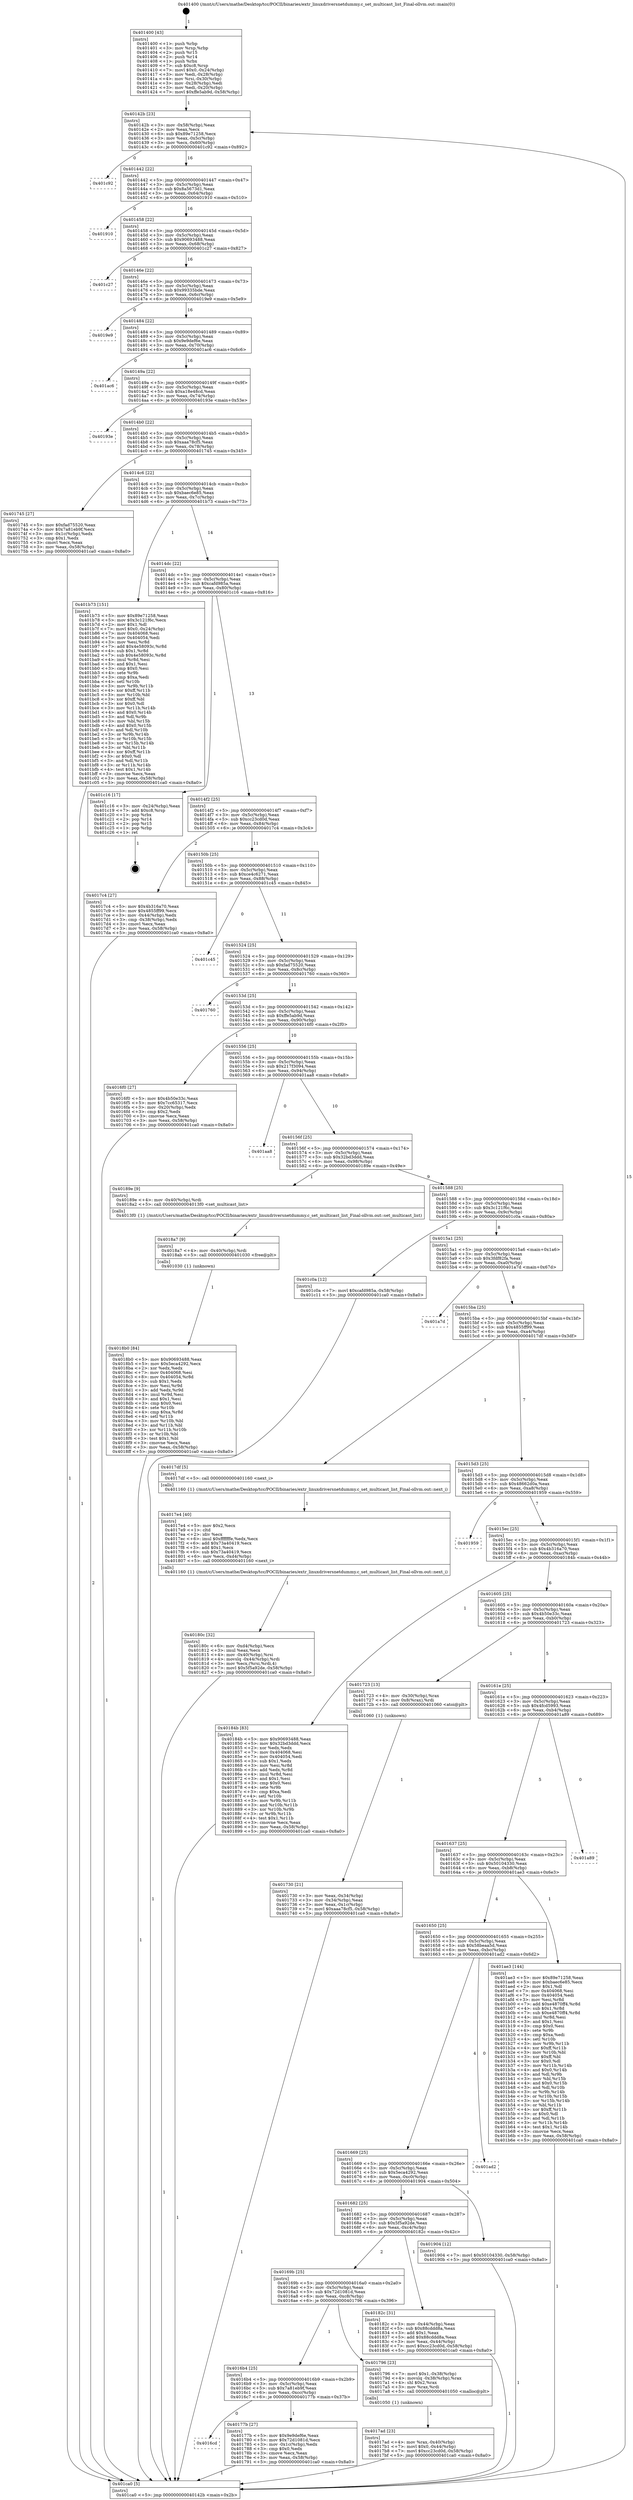 digraph "0x401400" {
  label = "0x401400 (/mnt/c/Users/mathe/Desktop/tcc/POCII/binaries/extr_linuxdriversnetdummy.c_set_multicast_list_Final-ollvm.out::main(0))"
  labelloc = "t"
  node[shape=record]

  Entry [label="",width=0.3,height=0.3,shape=circle,fillcolor=black,style=filled]
  "0x40142b" [label="{
     0x40142b [23]\l
     | [instrs]\l
     &nbsp;&nbsp;0x40142b \<+3\>: mov -0x58(%rbp),%eax\l
     &nbsp;&nbsp;0x40142e \<+2\>: mov %eax,%ecx\l
     &nbsp;&nbsp;0x401430 \<+6\>: sub $0x89e71258,%ecx\l
     &nbsp;&nbsp;0x401436 \<+3\>: mov %eax,-0x5c(%rbp)\l
     &nbsp;&nbsp;0x401439 \<+3\>: mov %ecx,-0x60(%rbp)\l
     &nbsp;&nbsp;0x40143c \<+6\>: je 0000000000401c92 \<main+0x892\>\l
  }"]
  "0x401c92" [label="{
     0x401c92\l
  }", style=dashed]
  "0x401442" [label="{
     0x401442 [22]\l
     | [instrs]\l
     &nbsp;&nbsp;0x401442 \<+5\>: jmp 0000000000401447 \<main+0x47\>\l
     &nbsp;&nbsp;0x401447 \<+3\>: mov -0x5c(%rbp),%eax\l
     &nbsp;&nbsp;0x40144a \<+5\>: sub $0x8a5673d1,%eax\l
     &nbsp;&nbsp;0x40144f \<+3\>: mov %eax,-0x64(%rbp)\l
     &nbsp;&nbsp;0x401452 \<+6\>: je 0000000000401910 \<main+0x510\>\l
  }"]
  Exit [label="",width=0.3,height=0.3,shape=circle,fillcolor=black,style=filled,peripheries=2]
  "0x401910" [label="{
     0x401910\l
  }", style=dashed]
  "0x401458" [label="{
     0x401458 [22]\l
     | [instrs]\l
     &nbsp;&nbsp;0x401458 \<+5\>: jmp 000000000040145d \<main+0x5d\>\l
     &nbsp;&nbsp;0x40145d \<+3\>: mov -0x5c(%rbp),%eax\l
     &nbsp;&nbsp;0x401460 \<+5\>: sub $0x90693488,%eax\l
     &nbsp;&nbsp;0x401465 \<+3\>: mov %eax,-0x68(%rbp)\l
     &nbsp;&nbsp;0x401468 \<+6\>: je 0000000000401c27 \<main+0x827\>\l
  }"]
  "0x4018b0" [label="{
     0x4018b0 [84]\l
     | [instrs]\l
     &nbsp;&nbsp;0x4018b0 \<+5\>: mov $0x90693488,%eax\l
     &nbsp;&nbsp;0x4018b5 \<+5\>: mov $0x5eca4292,%ecx\l
     &nbsp;&nbsp;0x4018ba \<+2\>: xor %edx,%edx\l
     &nbsp;&nbsp;0x4018bc \<+7\>: mov 0x404068,%esi\l
     &nbsp;&nbsp;0x4018c3 \<+8\>: mov 0x404054,%r8d\l
     &nbsp;&nbsp;0x4018cb \<+3\>: sub $0x1,%edx\l
     &nbsp;&nbsp;0x4018ce \<+3\>: mov %esi,%r9d\l
     &nbsp;&nbsp;0x4018d1 \<+3\>: add %edx,%r9d\l
     &nbsp;&nbsp;0x4018d4 \<+4\>: imul %r9d,%esi\l
     &nbsp;&nbsp;0x4018d8 \<+3\>: and $0x1,%esi\l
     &nbsp;&nbsp;0x4018db \<+3\>: cmp $0x0,%esi\l
     &nbsp;&nbsp;0x4018de \<+4\>: sete %r10b\l
     &nbsp;&nbsp;0x4018e2 \<+4\>: cmp $0xa,%r8d\l
     &nbsp;&nbsp;0x4018e6 \<+4\>: setl %r11b\l
     &nbsp;&nbsp;0x4018ea \<+3\>: mov %r10b,%bl\l
     &nbsp;&nbsp;0x4018ed \<+3\>: and %r11b,%bl\l
     &nbsp;&nbsp;0x4018f0 \<+3\>: xor %r11b,%r10b\l
     &nbsp;&nbsp;0x4018f3 \<+3\>: or %r10b,%bl\l
     &nbsp;&nbsp;0x4018f6 \<+3\>: test $0x1,%bl\l
     &nbsp;&nbsp;0x4018f9 \<+3\>: cmovne %ecx,%eax\l
     &nbsp;&nbsp;0x4018fc \<+3\>: mov %eax,-0x58(%rbp)\l
     &nbsp;&nbsp;0x4018ff \<+5\>: jmp 0000000000401ca0 \<main+0x8a0\>\l
  }"]
  "0x401c27" [label="{
     0x401c27\l
  }", style=dashed]
  "0x40146e" [label="{
     0x40146e [22]\l
     | [instrs]\l
     &nbsp;&nbsp;0x40146e \<+5\>: jmp 0000000000401473 \<main+0x73\>\l
     &nbsp;&nbsp;0x401473 \<+3\>: mov -0x5c(%rbp),%eax\l
     &nbsp;&nbsp;0x401476 \<+5\>: sub $0x99335bde,%eax\l
     &nbsp;&nbsp;0x40147b \<+3\>: mov %eax,-0x6c(%rbp)\l
     &nbsp;&nbsp;0x40147e \<+6\>: je 00000000004019e9 \<main+0x5e9\>\l
  }"]
  "0x4018a7" [label="{
     0x4018a7 [9]\l
     | [instrs]\l
     &nbsp;&nbsp;0x4018a7 \<+4\>: mov -0x40(%rbp),%rdi\l
     &nbsp;&nbsp;0x4018ab \<+5\>: call 0000000000401030 \<free@plt\>\l
     | [calls]\l
     &nbsp;&nbsp;0x401030 \{1\} (unknown)\l
  }"]
  "0x4019e9" [label="{
     0x4019e9\l
  }", style=dashed]
  "0x401484" [label="{
     0x401484 [22]\l
     | [instrs]\l
     &nbsp;&nbsp;0x401484 \<+5\>: jmp 0000000000401489 \<main+0x89\>\l
     &nbsp;&nbsp;0x401489 \<+3\>: mov -0x5c(%rbp),%eax\l
     &nbsp;&nbsp;0x40148c \<+5\>: sub $0x9e9def6e,%eax\l
     &nbsp;&nbsp;0x401491 \<+3\>: mov %eax,-0x70(%rbp)\l
     &nbsp;&nbsp;0x401494 \<+6\>: je 0000000000401ac6 \<main+0x6c6\>\l
  }"]
  "0x40180c" [label="{
     0x40180c [32]\l
     | [instrs]\l
     &nbsp;&nbsp;0x40180c \<+6\>: mov -0xd4(%rbp),%ecx\l
     &nbsp;&nbsp;0x401812 \<+3\>: imul %eax,%ecx\l
     &nbsp;&nbsp;0x401815 \<+4\>: mov -0x40(%rbp),%rsi\l
     &nbsp;&nbsp;0x401819 \<+4\>: movslq -0x44(%rbp),%rdi\l
     &nbsp;&nbsp;0x40181d \<+3\>: mov %ecx,(%rsi,%rdi,4)\l
     &nbsp;&nbsp;0x401820 \<+7\>: movl $0x5f5a92de,-0x58(%rbp)\l
     &nbsp;&nbsp;0x401827 \<+5\>: jmp 0000000000401ca0 \<main+0x8a0\>\l
  }"]
  "0x401ac6" [label="{
     0x401ac6\l
  }", style=dashed]
  "0x40149a" [label="{
     0x40149a [22]\l
     | [instrs]\l
     &nbsp;&nbsp;0x40149a \<+5\>: jmp 000000000040149f \<main+0x9f\>\l
     &nbsp;&nbsp;0x40149f \<+3\>: mov -0x5c(%rbp),%eax\l
     &nbsp;&nbsp;0x4014a2 \<+5\>: sub $0xa18e48cd,%eax\l
     &nbsp;&nbsp;0x4014a7 \<+3\>: mov %eax,-0x74(%rbp)\l
     &nbsp;&nbsp;0x4014aa \<+6\>: je 000000000040193e \<main+0x53e\>\l
  }"]
  "0x4017e4" [label="{
     0x4017e4 [40]\l
     | [instrs]\l
     &nbsp;&nbsp;0x4017e4 \<+5\>: mov $0x2,%ecx\l
     &nbsp;&nbsp;0x4017e9 \<+1\>: cltd\l
     &nbsp;&nbsp;0x4017ea \<+2\>: idiv %ecx\l
     &nbsp;&nbsp;0x4017ec \<+6\>: imul $0xfffffffe,%edx,%ecx\l
     &nbsp;&nbsp;0x4017f2 \<+6\>: add $0x73a40419,%ecx\l
     &nbsp;&nbsp;0x4017f8 \<+3\>: add $0x1,%ecx\l
     &nbsp;&nbsp;0x4017fb \<+6\>: sub $0x73a40419,%ecx\l
     &nbsp;&nbsp;0x401801 \<+6\>: mov %ecx,-0xd4(%rbp)\l
     &nbsp;&nbsp;0x401807 \<+5\>: call 0000000000401160 \<next_i\>\l
     | [calls]\l
     &nbsp;&nbsp;0x401160 \{1\} (/mnt/c/Users/mathe/Desktop/tcc/POCII/binaries/extr_linuxdriversnetdummy.c_set_multicast_list_Final-ollvm.out::next_i)\l
  }"]
  "0x40193e" [label="{
     0x40193e\l
  }", style=dashed]
  "0x4014b0" [label="{
     0x4014b0 [22]\l
     | [instrs]\l
     &nbsp;&nbsp;0x4014b0 \<+5\>: jmp 00000000004014b5 \<main+0xb5\>\l
     &nbsp;&nbsp;0x4014b5 \<+3\>: mov -0x5c(%rbp),%eax\l
     &nbsp;&nbsp;0x4014b8 \<+5\>: sub $0xaaa78cf5,%eax\l
     &nbsp;&nbsp;0x4014bd \<+3\>: mov %eax,-0x78(%rbp)\l
     &nbsp;&nbsp;0x4014c0 \<+6\>: je 0000000000401745 \<main+0x345\>\l
  }"]
  "0x4017ad" [label="{
     0x4017ad [23]\l
     | [instrs]\l
     &nbsp;&nbsp;0x4017ad \<+4\>: mov %rax,-0x40(%rbp)\l
     &nbsp;&nbsp;0x4017b1 \<+7\>: movl $0x0,-0x44(%rbp)\l
     &nbsp;&nbsp;0x4017b8 \<+7\>: movl $0xcc23cd0d,-0x58(%rbp)\l
     &nbsp;&nbsp;0x4017bf \<+5\>: jmp 0000000000401ca0 \<main+0x8a0\>\l
  }"]
  "0x401745" [label="{
     0x401745 [27]\l
     | [instrs]\l
     &nbsp;&nbsp;0x401745 \<+5\>: mov $0xfad75520,%eax\l
     &nbsp;&nbsp;0x40174a \<+5\>: mov $0x7a81eb9f,%ecx\l
     &nbsp;&nbsp;0x40174f \<+3\>: mov -0x1c(%rbp),%edx\l
     &nbsp;&nbsp;0x401752 \<+3\>: cmp $0x1,%edx\l
     &nbsp;&nbsp;0x401755 \<+3\>: cmovl %ecx,%eax\l
     &nbsp;&nbsp;0x401758 \<+3\>: mov %eax,-0x58(%rbp)\l
     &nbsp;&nbsp;0x40175b \<+5\>: jmp 0000000000401ca0 \<main+0x8a0\>\l
  }"]
  "0x4014c6" [label="{
     0x4014c6 [22]\l
     | [instrs]\l
     &nbsp;&nbsp;0x4014c6 \<+5\>: jmp 00000000004014cb \<main+0xcb\>\l
     &nbsp;&nbsp;0x4014cb \<+3\>: mov -0x5c(%rbp),%eax\l
     &nbsp;&nbsp;0x4014ce \<+5\>: sub $0xbaec6e85,%eax\l
     &nbsp;&nbsp;0x4014d3 \<+3\>: mov %eax,-0x7c(%rbp)\l
     &nbsp;&nbsp;0x4014d6 \<+6\>: je 0000000000401b73 \<main+0x773\>\l
  }"]
  "0x4016cd" [label="{
     0x4016cd\l
  }", style=dashed]
  "0x401b73" [label="{
     0x401b73 [151]\l
     | [instrs]\l
     &nbsp;&nbsp;0x401b73 \<+5\>: mov $0x89e71258,%eax\l
     &nbsp;&nbsp;0x401b78 \<+5\>: mov $0x3c121f6c,%ecx\l
     &nbsp;&nbsp;0x401b7d \<+2\>: mov $0x1,%dl\l
     &nbsp;&nbsp;0x401b7f \<+7\>: movl $0x0,-0x24(%rbp)\l
     &nbsp;&nbsp;0x401b86 \<+7\>: mov 0x404068,%esi\l
     &nbsp;&nbsp;0x401b8d \<+7\>: mov 0x404054,%edi\l
     &nbsp;&nbsp;0x401b94 \<+3\>: mov %esi,%r8d\l
     &nbsp;&nbsp;0x401b97 \<+7\>: add $0x4e58093c,%r8d\l
     &nbsp;&nbsp;0x401b9e \<+4\>: sub $0x1,%r8d\l
     &nbsp;&nbsp;0x401ba2 \<+7\>: sub $0x4e58093c,%r8d\l
     &nbsp;&nbsp;0x401ba9 \<+4\>: imul %r8d,%esi\l
     &nbsp;&nbsp;0x401bad \<+3\>: and $0x1,%esi\l
     &nbsp;&nbsp;0x401bb0 \<+3\>: cmp $0x0,%esi\l
     &nbsp;&nbsp;0x401bb3 \<+4\>: sete %r9b\l
     &nbsp;&nbsp;0x401bb7 \<+3\>: cmp $0xa,%edi\l
     &nbsp;&nbsp;0x401bba \<+4\>: setl %r10b\l
     &nbsp;&nbsp;0x401bbe \<+3\>: mov %r9b,%r11b\l
     &nbsp;&nbsp;0x401bc1 \<+4\>: xor $0xff,%r11b\l
     &nbsp;&nbsp;0x401bc5 \<+3\>: mov %r10b,%bl\l
     &nbsp;&nbsp;0x401bc8 \<+3\>: xor $0xff,%bl\l
     &nbsp;&nbsp;0x401bcb \<+3\>: xor $0x0,%dl\l
     &nbsp;&nbsp;0x401bce \<+3\>: mov %r11b,%r14b\l
     &nbsp;&nbsp;0x401bd1 \<+4\>: and $0x0,%r14b\l
     &nbsp;&nbsp;0x401bd5 \<+3\>: and %dl,%r9b\l
     &nbsp;&nbsp;0x401bd8 \<+3\>: mov %bl,%r15b\l
     &nbsp;&nbsp;0x401bdb \<+4\>: and $0x0,%r15b\l
     &nbsp;&nbsp;0x401bdf \<+3\>: and %dl,%r10b\l
     &nbsp;&nbsp;0x401be2 \<+3\>: or %r9b,%r14b\l
     &nbsp;&nbsp;0x401be5 \<+3\>: or %r10b,%r15b\l
     &nbsp;&nbsp;0x401be8 \<+3\>: xor %r15b,%r14b\l
     &nbsp;&nbsp;0x401beb \<+3\>: or %bl,%r11b\l
     &nbsp;&nbsp;0x401bee \<+4\>: xor $0xff,%r11b\l
     &nbsp;&nbsp;0x401bf2 \<+3\>: or $0x0,%dl\l
     &nbsp;&nbsp;0x401bf5 \<+3\>: and %dl,%r11b\l
     &nbsp;&nbsp;0x401bf8 \<+3\>: or %r11b,%r14b\l
     &nbsp;&nbsp;0x401bfb \<+4\>: test $0x1,%r14b\l
     &nbsp;&nbsp;0x401bff \<+3\>: cmovne %ecx,%eax\l
     &nbsp;&nbsp;0x401c02 \<+3\>: mov %eax,-0x58(%rbp)\l
     &nbsp;&nbsp;0x401c05 \<+5\>: jmp 0000000000401ca0 \<main+0x8a0\>\l
  }"]
  "0x4014dc" [label="{
     0x4014dc [22]\l
     | [instrs]\l
     &nbsp;&nbsp;0x4014dc \<+5\>: jmp 00000000004014e1 \<main+0xe1\>\l
     &nbsp;&nbsp;0x4014e1 \<+3\>: mov -0x5c(%rbp),%eax\l
     &nbsp;&nbsp;0x4014e4 \<+5\>: sub $0xcafd985a,%eax\l
     &nbsp;&nbsp;0x4014e9 \<+3\>: mov %eax,-0x80(%rbp)\l
     &nbsp;&nbsp;0x4014ec \<+6\>: je 0000000000401c16 \<main+0x816\>\l
  }"]
  "0x40177b" [label="{
     0x40177b [27]\l
     | [instrs]\l
     &nbsp;&nbsp;0x40177b \<+5\>: mov $0x9e9def6e,%eax\l
     &nbsp;&nbsp;0x401780 \<+5\>: mov $0x72d1081d,%ecx\l
     &nbsp;&nbsp;0x401785 \<+3\>: mov -0x1c(%rbp),%edx\l
     &nbsp;&nbsp;0x401788 \<+3\>: cmp $0x0,%edx\l
     &nbsp;&nbsp;0x40178b \<+3\>: cmove %ecx,%eax\l
     &nbsp;&nbsp;0x40178e \<+3\>: mov %eax,-0x58(%rbp)\l
     &nbsp;&nbsp;0x401791 \<+5\>: jmp 0000000000401ca0 \<main+0x8a0\>\l
  }"]
  "0x401c16" [label="{
     0x401c16 [17]\l
     | [instrs]\l
     &nbsp;&nbsp;0x401c16 \<+3\>: mov -0x24(%rbp),%eax\l
     &nbsp;&nbsp;0x401c19 \<+7\>: add $0xc8,%rsp\l
     &nbsp;&nbsp;0x401c20 \<+1\>: pop %rbx\l
     &nbsp;&nbsp;0x401c21 \<+2\>: pop %r14\l
     &nbsp;&nbsp;0x401c23 \<+2\>: pop %r15\l
     &nbsp;&nbsp;0x401c25 \<+1\>: pop %rbp\l
     &nbsp;&nbsp;0x401c26 \<+1\>: ret\l
  }"]
  "0x4014f2" [label="{
     0x4014f2 [25]\l
     | [instrs]\l
     &nbsp;&nbsp;0x4014f2 \<+5\>: jmp 00000000004014f7 \<main+0xf7\>\l
     &nbsp;&nbsp;0x4014f7 \<+3\>: mov -0x5c(%rbp),%eax\l
     &nbsp;&nbsp;0x4014fa \<+5\>: sub $0xcc23cd0d,%eax\l
     &nbsp;&nbsp;0x4014ff \<+6\>: mov %eax,-0x84(%rbp)\l
     &nbsp;&nbsp;0x401505 \<+6\>: je 00000000004017c4 \<main+0x3c4\>\l
  }"]
  "0x4016b4" [label="{
     0x4016b4 [25]\l
     | [instrs]\l
     &nbsp;&nbsp;0x4016b4 \<+5\>: jmp 00000000004016b9 \<main+0x2b9\>\l
     &nbsp;&nbsp;0x4016b9 \<+3\>: mov -0x5c(%rbp),%eax\l
     &nbsp;&nbsp;0x4016bc \<+5\>: sub $0x7a81eb9f,%eax\l
     &nbsp;&nbsp;0x4016c1 \<+6\>: mov %eax,-0xcc(%rbp)\l
     &nbsp;&nbsp;0x4016c7 \<+6\>: je 000000000040177b \<main+0x37b\>\l
  }"]
  "0x4017c4" [label="{
     0x4017c4 [27]\l
     | [instrs]\l
     &nbsp;&nbsp;0x4017c4 \<+5\>: mov $0x4b316a70,%eax\l
     &nbsp;&nbsp;0x4017c9 \<+5\>: mov $0x4855ff99,%ecx\l
     &nbsp;&nbsp;0x4017ce \<+3\>: mov -0x44(%rbp),%edx\l
     &nbsp;&nbsp;0x4017d1 \<+3\>: cmp -0x38(%rbp),%edx\l
     &nbsp;&nbsp;0x4017d4 \<+3\>: cmovl %ecx,%eax\l
     &nbsp;&nbsp;0x4017d7 \<+3\>: mov %eax,-0x58(%rbp)\l
     &nbsp;&nbsp;0x4017da \<+5\>: jmp 0000000000401ca0 \<main+0x8a0\>\l
  }"]
  "0x40150b" [label="{
     0x40150b [25]\l
     | [instrs]\l
     &nbsp;&nbsp;0x40150b \<+5\>: jmp 0000000000401510 \<main+0x110\>\l
     &nbsp;&nbsp;0x401510 \<+3\>: mov -0x5c(%rbp),%eax\l
     &nbsp;&nbsp;0x401513 \<+5\>: sub $0xce4c6271,%eax\l
     &nbsp;&nbsp;0x401518 \<+6\>: mov %eax,-0x88(%rbp)\l
     &nbsp;&nbsp;0x40151e \<+6\>: je 0000000000401c45 \<main+0x845\>\l
  }"]
  "0x401796" [label="{
     0x401796 [23]\l
     | [instrs]\l
     &nbsp;&nbsp;0x401796 \<+7\>: movl $0x1,-0x38(%rbp)\l
     &nbsp;&nbsp;0x40179d \<+4\>: movslq -0x38(%rbp),%rax\l
     &nbsp;&nbsp;0x4017a1 \<+4\>: shl $0x2,%rax\l
     &nbsp;&nbsp;0x4017a5 \<+3\>: mov %rax,%rdi\l
     &nbsp;&nbsp;0x4017a8 \<+5\>: call 0000000000401050 \<malloc@plt\>\l
     | [calls]\l
     &nbsp;&nbsp;0x401050 \{1\} (unknown)\l
  }"]
  "0x401c45" [label="{
     0x401c45\l
  }", style=dashed]
  "0x401524" [label="{
     0x401524 [25]\l
     | [instrs]\l
     &nbsp;&nbsp;0x401524 \<+5\>: jmp 0000000000401529 \<main+0x129\>\l
     &nbsp;&nbsp;0x401529 \<+3\>: mov -0x5c(%rbp),%eax\l
     &nbsp;&nbsp;0x40152c \<+5\>: sub $0xfad75520,%eax\l
     &nbsp;&nbsp;0x401531 \<+6\>: mov %eax,-0x8c(%rbp)\l
     &nbsp;&nbsp;0x401537 \<+6\>: je 0000000000401760 \<main+0x360\>\l
  }"]
  "0x40169b" [label="{
     0x40169b [25]\l
     | [instrs]\l
     &nbsp;&nbsp;0x40169b \<+5\>: jmp 00000000004016a0 \<main+0x2a0\>\l
     &nbsp;&nbsp;0x4016a0 \<+3\>: mov -0x5c(%rbp),%eax\l
     &nbsp;&nbsp;0x4016a3 \<+5\>: sub $0x72d1081d,%eax\l
     &nbsp;&nbsp;0x4016a8 \<+6\>: mov %eax,-0xc8(%rbp)\l
     &nbsp;&nbsp;0x4016ae \<+6\>: je 0000000000401796 \<main+0x396\>\l
  }"]
  "0x401760" [label="{
     0x401760\l
  }", style=dashed]
  "0x40153d" [label="{
     0x40153d [25]\l
     | [instrs]\l
     &nbsp;&nbsp;0x40153d \<+5\>: jmp 0000000000401542 \<main+0x142\>\l
     &nbsp;&nbsp;0x401542 \<+3\>: mov -0x5c(%rbp),%eax\l
     &nbsp;&nbsp;0x401545 \<+5\>: sub $0xffe5ab9d,%eax\l
     &nbsp;&nbsp;0x40154a \<+6\>: mov %eax,-0x90(%rbp)\l
     &nbsp;&nbsp;0x401550 \<+6\>: je 00000000004016f0 \<main+0x2f0\>\l
  }"]
  "0x40182c" [label="{
     0x40182c [31]\l
     | [instrs]\l
     &nbsp;&nbsp;0x40182c \<+3\>: mov -0x44(%rbp),%eax\l
     &nbsp;&nbsp;0x40182f \<+5\>: sub $0x88cddd8a,%eax\l
     &nbsp;&nbsp;0x401834 \<+3\>: add $0x1,%eax\l
     &nbsp;&nbsp;0x401837 \<+5\>: add $0x88cddd8a,%eax\l
     &nbsp;&nbsp;0x40183c \<+3\>: mov %eax,-0x44(%rbp)\l
     &nbsp;&nbsp;0x40183f \<+7\>: movl $0xcc23cd0d,-0x58(%rbp)\l
     &nbsp;&nbsp;0x401846 \<+5\>: jmp 0000000000401ca0 \<main+0x8a0\>\l
  }"]
  "0x4016f0" [label="{
     0x4016f0 [27]\l
     | [instrs]\l
     &nbsp;&nbsp;0x4016f0 \<+5\>: mov $0x4b50e33c,%eax\l
     &nbsp;&nbsp;0x4016f5 \<+5\>: mov $0x7cc65317,%ecx\l
     &nbsp;&nbsp;0x4016fa \<+3\>: mov -0x20(%rbp),%edx\l
     &nbsp;&nbsp;0x4016fd \<+3\>: cmp $0x2,%edx\l
     &nbsp;&nbsp;0x401700 \<+3\>: cmovne %ecx,%eax\l
     &nbsp;&nbsp;0x401703 \<+3\>: mov %eax,-0x58(%rbp)\l
     &nbsp;&nbsp;0x401706 \<+5\>: jmp 0000000000401ca0 \<main+0x8a0\>\l
  }"]
  "0x401556" [label="{
     0x401556 [25]\l
     | [instrs]\l
     &nbsp;&nbsp;0x401556 \<+5\>: jmp 000000000040155b \<main+0x15b\>\l
     &nbsp;&nbsp;0x40155b \<+3\>: mov -0x5c(%rbp),%eax\l
     &nbsp;&nbsp;0x40155e \<+5\>: sub $0x217f3094,%eax\l
     &nbsp;&nbsp;0x401563 \<+6\>: mov %eax,-0x94(%rbp)\l
     &nbsp;&nbsp;0x401569 \<+6\>: je 0000000000401aa8 \<main+0x6a8\>\l
  }"]
  "0x401ca0" [label="{
     0x401ca0 [5]\l
     | [instrs]\l
     &nbsp;&nbsp;0x401ca0 \<+5\>: jmp 000000000040142b \<main+0x2b\>\l
  }"]
  "0x401400" [label="{
     0x401400 [43]\l
     | [instrs]\l
     &nbsp;&nbsp;0x401400 \<+1\>: push %rbp\l
     &nbsp;&nbsp;0x401401 \<+3\>: mov %rsp,%rbp\l
     &nbsp;&nbsp;0x401404 \<+2\>: push %r15\l
     &nbsp;&nbsp;0x401406 \<+2\>: push %r14\l
     &nbsp;&nbsp;0x401408 \<+1\>: push %rbx\l
     &nbsp;&nbsp;0x401409 \<+7\>: sub $0xc8,%rsp\l
     &nbsp;&nbsp;0x401410 \<+7\>: movl $0x0,-0x24(%rbp)\l
     &nbsp;&nbsp;0x401417 \<+3\>: mov %edi,-0x28(%rbp)\l
     &nbsp;&nbsp;0x40141a \<+4\>: mov %rsi,-0x30(%rbp)\l
     &nbsp;&nbsp;0x40141e \<+3\>: mov -0x28(%rbp),%edi\l
     &nbsp;&nbsp;0x401421 \<+3\>: mov %edi,-0x20(%rbp)\l
     &nbsp;&nbsp;0x401424 \<+7\>: movl $0xffe5ab9d,-0x58(%rbp)\l
  }"]
  "0x401682" [label="{
     0x401682 [25]\l
     | [instrs]\l
     &nbsp;&nbsp;0x401682 \<+5\>: jmp 0000000000401687 \<main+0x287\>\l
     &nbsp;&nbsp;0x401687 \<+3\>: mov -0x5c(%rbp),%eax\l
     &nbsp;&nbsp;0x40168a \<+5\>: sub $0x5f5a92de,%eax\l
     &nbsp;&nbsp;0x40168f \<+6\>: mov %eax,-0xc4(%rbp)\l
     &nbsp;&nbsp;0x401695 \<+6\>: je 000000000040182c \<main+0x42c\>\l
  }"]
  "0x401aa8" [label="{
     0x401aa8\l
  }", style=dashed]
  "0x40156f" [label="{
     0x40156f [25]\l
     | [instrs]\l
     &nbsp;&nbsp;0x40156f \<+5\>: jmp 0000000000401574 \<main+0x174\>\l
     &nbsp;&nbsp;0x401574 \<+3\>: mov -0x5c(%rbp),%eax\l
     &nbsp;&nbsp;0x401577 \<+5\>: sub $0x32bd3ddd,%eax\l
     &nbsp;&nbsp;0x40157c \<+6\>: mov %eax,-0x98(%rbp)\l
     &nbsp;&nbsp;0x401582 \<+6\>: je 000000000040189e \<main+0x49e\>\l
  }"]
  "0x401904" [label="{
     0x401904 [12]\l
     | [instrs]\l
     &nbsp;&nbsp;0x401904 \<+7\>: movl $0x50104330,-0x58(%rbp)\l
     &nbsp;&nbsp;0x40190b \<+5\>: jmp 0000000000401ca0 \<main+0x8a0\>\l
  }"]
  "0x40189e" [label="{
     0x40189e [9]\l
     | [instrs]\l
     &nbsp;&nbsp;0x40189e \<+4\>: mov -0x40(%rbp),%rdi\l
     &nbsp;&nbsp;0x4018a2 \<+5\>: call 00000000004013f0 \<set_multicast_list\>\l
     | [calls]\l
     &nbsp;&nbsp;0x4013f0 \{1\} (/mnt/c/Users/mathe/Desktop/tcc/POCII/binaries/extr_linuxdriversnetdummy.c_set_multicast_list_Final-ollvm.out::set_multicast_list)\l
  }"]
  "0x401588" [label="{
     0x401588 [25]\l
     | [instrs]\l
     &nbsp;&nbsp;0x401588 \<+5\>: jmp 000000000040158d \<main+0x18d\>\l
     &nbsp;&nbsp;0x40158d \<+3\>: mov -0x5c(%rbp),%eax\l
     &nbsp;&nbsp;0x401590 \<+5\>: sub $0x3c121f6c,%eax\l
     &nbsp;&nbsp;0x401595 \<+6\>: mov %eax,-0x9c(%rbp)\l
     &nbsp;&nbsp;0x40159b \<+6\>: je 0000000000401c0a \<main+0x80a\>\l
  }"]
  "0x401669" [label="{
     0x401669 [25]\l
     | [instrs]\l
     &nbsp;&nbsp;0x401669 \<+5\>: jmp 000000000040166e \<main+0x26e\>\l
     &nbsp;&nbsp;0x40166e \<+3\>: mov -0x5c(%rbp),%eax\l
     &nbsp;&nbsp;0x401671 \<+5\>: sub $0x5eca4292,%eax\l
     &nbsp;&nbsp;0x401676 \<+6\>: mov %eax,-0xc0(%rbp)\l
     &nbsp;&nbsp;0x40167c \<+6\>: je 0000000000401904 \<main+0x504\>\l
  }"]
  "0x401c0a" [label="{
     0x401c0a [12]\l
     | [instrs]\l
     &nbsp;&nbsp;0x401c0a \<+7\>: movl $0xcafd985a,-0x58(%rbp)\l
     &nbsp;&nbsp;0x401c11 \<+5\>: jmp 0000000000401ca0 \<main+0x8a0\>\l
  }"]
  "0x4015a1" [label="{
     0x4015a1 [25]\l
     | [instrs]\l
     &nbsp;&nbsp;0x4015a1 \<+5\>: jmp 00000000004015a6 \<main+0x1a6\>\l
     &nbsp;&nbsp;0x4015a6 \<+3\>: mov -0x5c(%rbp),%eax\l
     &nbsp;&nbsp;0x4015a9 \<+5\>: sub $0x3fdf82fa,%eax\l
     &nbsp;&nbsp;0x4015ae \<+6\>: mov %eax,-0xa0(%rbp)\l
     &nbsp;&nbsp;0x4015b4 \<+6\>: je 0000000000401a7d \<main+0x67d\>\l
  }"]
  "0x401ad2" [label="{
     0x401ad2\l
  }", style=dashed]
  "0x401a7d" [label="{
     0x401a7d\l
  }", style=dashed]
  "0x4015ba" [label="{
     0x4015ba [25]\l
     | [instrs]\l
     &nbsp;&nbsp;0x4015ba \<+5\>: jmp 00000000004015bf \<main+0x1bf\>\l
     &nbsp;&nbsp;0x4015bf \<+3\>: mov -0x5c(%rbp),%eax\l
     &nbsp;&nbsp;0x4015c2 \<+5\>: sub $0x4855ff99,%eax\l
     &nbsp;&nbsp;0x4015c7 \<+6\>: mov %eax,-0xa4(%rbp)\l
     &nbsp;&nbsp;0x4015cd \<+6\>: je 00000000004017df \<main+0x3df\>\l
  }"]
  "0x401650" [label="{
     0x401650 [25]\l
     | [instrs]\l
     &nbsp;&nbsp;0x401650 \<+5\>: jmp 0000000000401655 \<main+0x255\>\l
     &nbsp;&nbsp;0x401655 \<+3\>: mov -0x5c(%rbp),%eax\l
     &nbsp;&nbsp;0x401658 \<+5\>: sub $0x58beaa5d,%eax\l
     &nbsp;&nbsp;0x40165d \<+6\>: mov %eax,-0xbc(%rbp)\l
     &nbsp;&nbsp;0x401663 \<+6\>: je 0000000000401ad2 \<main+0x6d2\>\l
  }"]
  "0x4017df" [label="{
     0x4017df [5]\l
     | [instrs]\l
     &nbsp;&nbsp;0x4017df \<+5\>: call 0000000000401160 \<next_i\>\l
     | [calls]\l
     &nbsp;&nbsp;0x401160 \{1\} (/mnt/c/Users/mathe/Desktop/tcc/POCII/binaries/extr_linuxdriversnetdummy.c_set_multicast_list_Final-ollvm.out::next_i)\l
  }"]
  "0x4015d3" [label="{
     0x4015d3 [25]\l
     | [instrs]\l
     &nbsp;&nbsp;0x4015d3 \<+5\>: jmp 00000000004015d8 \<main+0x1d8\>\l
     &nbsp;&nbsp;0x4015d8 \<+3\>: mov -0x5c(%rbp),%eax\l
     &nbsp;&nbsp;0x4015db \<+5\>: sub $0x48662d0a,%eax\l
     &nbsp;&nbsp;0x4015e0 \<+6\>: mov %eax,-0xa8(%rbp)\l
     &nbsp;&nbsp;0x4015e6 \<+6\>: je 0000000000401959 \<main+0x559\>\l
  }"]
  "0x401ae3" [label="{
     0x401ae3 [144]\l
     | [instrs]\l
     &nbsp;&nbsp;0x401ae3 \<+5\>: mov $0x89e71258,%eax\l
     &nbsp;&nbsp;0x401ae8 \<+5\>: mov $0xbaec6e85,%ecx\l
     &nbsp;&nbsp;0x401aed \<+2\>: mov $0x1,%dl\l
     &nbsp;&nbsp;0x401aef \<+7\>: mov 0x404068,%esi\l
     &nbsp;&nbsp;0x401af6 \<+7\>: mov 0x404054,%edi\l
     &nbsp;&nbsp;0x401afd \<+3\>: mov %esi,%r8d\l
     &nbsp;&nbsp;0x401b00 \<+7\>: add $0xe4870ff4,%r8d\l
     &nbsp;&nbsp;0x401b07 \<+4\>: sub $0x1,%r8d\l
     &nbsp;&nbsp;0x401b0b \<+7\>: sub $0xe4870ff4,%r8d\l
     &nbsp;&nbsp;0x401b12 \<+4\>: imul %r8d,%esi\l
     &nbsp;&nbsp;0x401b16 \<+3\>: and $0x1,%esi\l
     &nbsp;&nbsp;0x401b19 \<+3\>: cmp $0x0,%esi\l
     &nbsp;&nbsp;0x401b1c \<+4\>: sete %r9b\l
     &nbsp;&nbsp;0x401b20 \<+3\>: cmp $0xa,%edi\l
     &nbsp;&nbsp;0x401b23 \<+4\>: setl %r10b\l
     &nbsp;&nbsp;0x401b27 \<+3\>: mov %r9b,%r11b\l
     &nbsp;&nbsp;0x401b2a \<+4\>: xor $0xff,%r11b\l
     &nbsp;&nbsp;0x401b2e \<+3\>: mov %r10b,%bl\l
     &nbsp;&nbsp;0x401b31 \<+3\>: xor $0xff,%bl\l
     &nbsp;&nbsp;0x401b34 \<+3\>: xor $0x0,%dl\l
     &nbsp;&nbsp;0x401b37 \<+3\>: mov %r11b,%r14b\l
     &nbsp;&nbsp;0x401b3a \<+4\>: and $0x0,%r14b\l
     &nbsp;&nbsp;0x401b3e \<+3\>: and %dl,%r9b\l
     &nbsp;&nbsp;0x401b41 \<+3\>: mov %bl,%r15b\l
     &nbsp;&nbsp;0x401b44 \<+4\>: and $0x0,%r15b\l
     &nbsp;&nbsp;0x401b48 \<+3\>: and %dl,%r10b\l
     &nbsp;&nbsp;0x401b4b \<+3\>: or %r9b,%r14b\l
     &nbsp;&nbsp;0x401b4e \<+3\>: or %r10b,%r15b\l
     &nbsp;&nbsp;0x401b51 \<+3\>: xor %r15b,%r14b\l
     &nbsp;&nbsp;0x401b54 \<+3\>: or %bl,%r11b\l
     &nbsp;&nbsp;0x401b57 \<+4\>: xor $0xff,%r11b\l
     &nbsp;&nbsp;0x401b5b \<+3\>: or $0x0,%dl\l
     &nbsp;&nbsp;0x401b5e \<+3\>: and %dl,%r11b\l
     &nbsp;&nbsp;0x401b61 \<+3\>: or %r11b,%r14b\l
     &nbsp;&nbsp;0x401b64 \<+4\>: test $0x1,%r14b\l
     &nbsp;&nbsp;0x401b68 \<+3\>: cmovne %ecx,%eax\l
     &nbsp;&nbsp;0x401b6b \<+3\>: mov %eax,-0x58(%rbp)\l
     &nbsp;&nbsp;0x401b6e \<+5\>: jmp 0000000000401ca0 \<main+0x8a0\>\l
  }"]
  "0x401959" [label="{
     0x401959\l
  }", style=dashed]
  "0x4015ec" [label="{
     0x4015ec [25]\l
     | [instrs]\l
     &nbsp;&nbsp;0x4015ec \<+5\>: jmp 00000000004015f1 \<main+0x1f1\>\l
     &nbsp;&nbsp;0x4015f1 \<+3\>: mov -0x5c(%rbp),%eax\l
     &nbsp;&nbsp;0x4015f4 \<+5\>: sub $0x4b316a70,%eax\l
     &nbsp;&nbsp;0x4015f9 \<+6\>: mov %eax,-0xac(%rbp)\l
     &nbsp;&nbsp;0x4015ff \<+6\>: je 000000000040184b \<main+0x44b\>\l
  }"]
  "0x401637" [label="{
     0x401637 [25]\l
     | [instrs]\l
     &nbsp;&nbsp;0x401637 \<+5\>: jmp 000000000040163c \<main+0x23c\>\l
     &nbsp;&nbsp;0x40163c \<+3\>: mov -0x5c(%rbp),%eax\l
     &nbsp;&nbsp;0x40163f \<+5\>: sub $0x50104330,%eax\l
     &nbsp;&nbsp;0x401644 \<+6\>: mov %eax,-0xb8(%rbp)\l
     &nbsp;&nbsp;0x40164a \<+6\>: je 0000000000401ae3 \<main+0x6e3\>\l
  }"]
  "0x40184b" [label="{
     0x40184b [83]\l
     | [instrs]\l
     &nbsp;&nbsp;0x40184b \<+5\>: mov $0x90693488,%eax\l
     &nbsp;&nbsp;0x401850 \<+5\>: mov $0x32bd3ddd,%ecx\l
     &nbsp;&nbsp;0x401855 \<+2\>: xor %edx,%edx\l
     &nbsp;&nbsp;0x401857 \<+7\>: mov 0x404068,%esi\l
     &nbsp;&nbsp;0x40185e \<+7\>: mov 0x404054,%edi\l
     &nbsp;&nbsp;0x401865 \<+3\>: sub $0x1,%edx\l
     &nbsp;&nbsp;0x401868 \<+3\>: mov %esi,%r8d\l
     &nbsp;&nbsp;0x40186b \<+3\>: add %edx,%r8d\l
     &nbsp;&nbsp;0x40186e \<+4\>: imul %r8d,%esi\l
     &nbsp;&nbsp;0x401872 \<+3\>: and $0x1,%esi\l
     &nbsp;&nbsp;0x401875 \<+3\>: cmp $0x0,%esi\l
     &nbsp;&nbsp;0x401878 \<+4\>: sete %r9b\l
     &nbsp;&nbsp;0x40187c \<+3\>: cmp $0xa,%edi\l
     &nbsp;&nbsp;0x40187f \<+4\>: setl %r10b\l
     &nbsp;&nbsp;0x401883 \<+3\>: mov %r9b,%r11b\l
     &nbsp;&nbsp;0x401886 \<+3\>: and %r10b,%r11b\l
     &nbsp;&nbsp;0x401889 \<+3\>: xor %r10b,%r9b\l
     &nbsp;&nbsp;0x40188c \<+3\>: or %r9b,%r11b\l
     &nbsp;&nbsp;0x40188f \<+4\>: test $0x1,%r11b\l
     &nbsp;&nbsp;0x401893 \<+3\>: cmovne %ecx,%eax\l
     &nbsp;&nbsp;0x401896 \<+3\>: mov %eax,-0x58(%rbp)\l
     &nbsp;&nbsp;0x401899 \<+5\>: jmp 0000000000401ca0 \<main+0x8a0\>\l
  }"]
  "0x401605" [label="{
     0x401605 [25]\l
     | [instrs]\l
     &nbsp;&nbsp;0x401605 \<+5\>: jmp 000000000040160a \<main+0x20a\>\l
     &nbsp;&nbsp;0x40160a \<+3\>: mov -0x5c(%rbp),%eax\l
     &nbsp;&nbsp;0x40160d \<+5\>: sub $0x4b50e33c,%eax\l
     &nbsp;&nbsp;0x401612 \<+6\>: mov %eax,-0xb0(%rbp)\l
     &nbsp;&nbsp;0x401618 \<+6\>: je 0000000000401723 \<main+0x323\>\l
  }"]
  "0x401a89" [label="{
     0x401a89\l
  }", style=dashed]
  "0x401723" [label="{
     0x401723 [13]\l
     | [instrs]\l
     &nbsp;&nbsp;0x401723 \<+4\>: mov -0x30(%rbp),%rax\l
     &nbsp;&nbsp;0x401727 \<+4\>: mov 0x8(%rax),%rdi\l
     &nbsp;&nbsp;0x40172b \<+5\>: call 0000000000401060 \<atoi@plt\>\l
     | [calls]\l
     &nbsp;&nbsp;0x401060 \{1\} (unknown)\l
  }"]
  "0x40161e" [label="{
     0x40161e [25]\l
     | [instrs]\l
     &nbsp;&nbsp;0x40161e \<+5\>: jmp 0000000000401623 \<main+0x223\>\l
     &nbsp;&nbsp;0x401623 \<+3\>: mov -0x5c(%rbp),%eax\l
     &nbsp;&nbsp;0x401626 \<+5\>: sub $0x4fcd5993,%eax\l
     &nbsp;&nbsp;0x40162b \<+6\>: mov %eax,-0xb4(%rbp)\l
     &nbsp;&nbsp;0x401631 \<+6\>: je 0000000000401a89 \<main+0x689\>\l
  }"]
  "0x401730" [label="{
     0x401730 [21]\l
     | [instrs]\l
     &nbsp;&nbsp;0x401730 \<+3\>: mov %eax,-0x34(%rbp)\l
     &nbsp;&nbsp;0x401733 \<+3\>: mov -0x34(%rbp),%eax\l
     &nbsp;&nbsp;0x401736 \<+3\>: mov %eax,-0x1c(%rbp)\l
     &nbsp;&nbsp;0x401739 \<+7\>: movl $0xaaa78cf5,-0x58(%rbp)\l
     &nbsp;&nbsp;0x401740 \<+5\>: jmp 0000000000401ca0 \<main+0x8a0\>\l
  }"]
  Entry -> "0x401400" [label=" 1"]
  "0x40142b" -> "0x401c92" [label=" 0"]
  "0x40142b" -> "0x401442" [label=" 16"]
  "0x401c16" -> Exit [label=" 1"]
  "0x401442" -> "0x401910" [label=" 0"]
  "0x401442" -> "0x401458" [label=" 16"]
  "0x401c0a" -> "0x401ca0" [label=" 1"]
  "0x401458" -> "0x401c27" [label=" 0"]
  "0x401458" -> "0x40146e" [label=" 16"]
  "0x401b73" -> "0x401ca0" [label=" 1"]
  "0x40146e" -> "0x4019e9" [label=" 0"]
  "0x40146e" -> "0x401484" [label=" 16"]
  "0x401ae3" -> "0x401ca0" [label=" 1"]
  "0x401484" -> "0x401ac6" [label=" 0"]
  "0x401484" -> "0x40149a" [label=" 16"]
  "0x401904" -> "0x401ca0" [label=" 1"]
  "0x40149a" -> "0x40193e" [label=" 0"]
  "0x40149a" -> "0x4014b0" [label=" 16"]
  "0x4018b0" -> "0x401ca0" [label=" 1"]
  "0x4014b0" -> "0x401745" [label=" 1"]
  "0x4014b0" -> "0x4014c6" [label=" 15"]
  "0x4018a7" -> "0x4018b0" [label=" 1"]
  "0x4014c6" -> "0x401b73" [label=" 1"]
  "0x4014c6" -> "0x4014dc" [label=" 14"]
  "0x40189e" -> "0x4018a7" [label=" 1"]
  "0x4014dc" -> "0x401c16" [label=" 1"]
  "0x4014dc" -> "0x4014f2" [label=" 13"]
  "0x40184b" -> "0x401ca0" [label=" 1"]
  "0x4014f2" -> "0x4017c4" [label=" 2"]
  "0x4014f2" -> "0x40150b" [label=" 11"]
  "0x40180c" -> "0x401ca0" [label=" 1"]
  "0x40150b" -> "0x401c45" [label=" 0"]
  "0x40150b" -> "0x401524" [label=" 11"]
  "0x4017e4" -> "0x40180c" [label=" 1"]
  "0x401524" -> "0x401760" [label=" 0"]
  "0x401524" -> "0x40153d" [label=" 11"]
  "0x4017c4" -> "0x401ca0" [label=" 2"]
  "0x40153d" -> "0x4016f0" [label=" 1"]
  "0x40153d" -> "0x401556" [label=" 10"]
  "0x4016f0" -> "0x401ca0" [label=" 1"]
  "0x401400" -> "0x40142b" [label=" 1"]
  "0x401ca0" -> "0x40142b" [label=" 15"]
  "0x4017ad" -> "0x401ca0" [label=" 1"]
  "0x401556" -> "0x401aa8" [label=" 0"]
  "0x401556" -> "0x40156f" [label=" 10"]
  "0x40177b" -> "0x401ca0" [label=" 1"]
  "0x40156f" -> "0x40189e" [label=" 1"]
  "0x40156f" -> "0x401588" [label=" 9"]
  "0x4016b4" -> "0x4016cd" [label=" 0"]
  "0x401588" -> "0x401c0a" [label=" 1"]
  "0x401588" -> "0x4015a1" [label=" 8"]
  "0x40182c" -> "0x401ca0" [label=" 1"]
  "0x4015a1" -> "0x401a7d" [label=" 0"]
  "0x4015a1" -> "0x4015ba" [label=" 8"]
  "0x40169b" -> "0x4016b4" [label=" 1"]
  "0x4015ba" -> "0x4017df" [label=" 1"]
  "0x4015ba" -> "0x4015d3" [label=" 7"]
  "0x4017df" -> "0x4017e4" [label=" 1"]
  "0x4015d3" -> "0x401959" [label=" 0"]
  "0x4015d3" -> "0x4015ec" [label=" 7"]
  "0x401682" -> "0x40169b" [label=" 2"]
  "0x4015ec" -> "0x40184b" [label=" 1"]
  "0x4015ec" -> "0x401605" [label=" 6"]
  "0x401796" -> "0x4017ad" [label=" 1"]
  "0x401605" -> "0x401723" [label=" 1"]
  "0x401605" -> "0x40161e" [label=" 5"]
  "0x401723" -> "0x401730" [label=" 1"]
  "0x401730" -> "0x401ca0" [label=" 1"]
  "0x401745" -> "0x401ca0" [label=" 1"]
  "0x401669" -> "0x401682" [label=" 3"]
  "0x40161e" -> "0x401a89" [label=" 0"]
  "0x40161e" -> "0x401637" [label=" 5"]
  "0x401682" -> "0x40182c" [label=" 1"]
  "0x401637" -> "0x401ae3" [label=" 1"]
  "0x401637" -> "0x401650" [label=" 4"]
  "0x40169b" -> "0x401796" [label=" 1"]
  "0x401650" -> "0x401ad2" [label=" 0"]
  "0x401650" -> "0x401669" [label=" 4"]
  "0x4016b4" -> "0x40177b" [label=" 1"]
  "0x401669" -> "0x401904" [label=" 1"]
}
